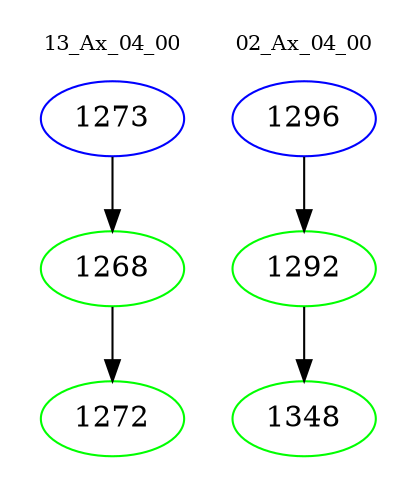 digraph{
subgraph cluster_0 {
color = white
label = "13_Ax_04_00";
fontsize=10;
T0_1273 [label="1273", color="blue"]
T0_1273 -> T0_1268 [color="black"]
T0_1268 [label="1268", color="green"]
T0_1268 -> T0_1272 [color="black"]
T0_1272 [label="1272", color="green"]
}
subgraph cluster_1 {
color = white
label = "02_Ax_04_00";
fontsize=10;
T1_1296 [label="1296", color="blue"]
T1_1296 -> T1_1292 [color="black"]
T1_1292 [label="1292", color="green"]
T1_1292 -> T1_1348 [color="black"]
T1_1348 [label="1348", color="green"]
}
}
